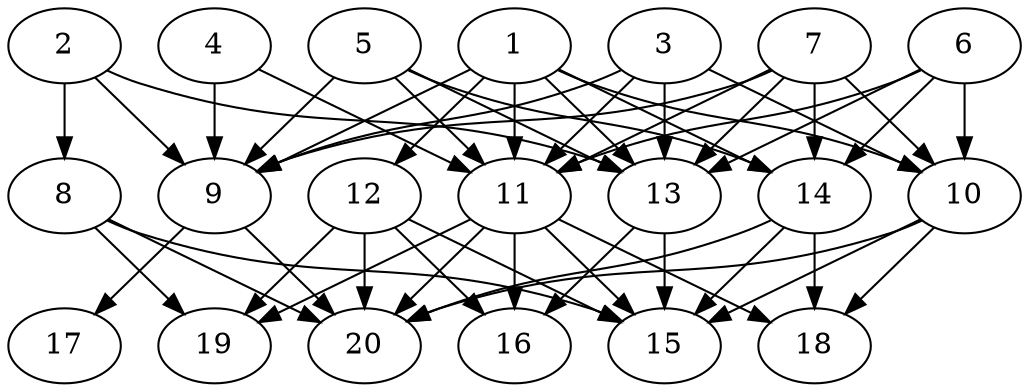 // DAG automatically generated by daggen at Thu Oct  3 13:58:43 2019
// ./daggen --dot -n 20 --ccr 0.4 --fat 0.7 --regular 0.9 --density 0.9 --mindata 5242880 --maxdata 52428800 
digraph G {
  1 [size="66856960", alpha="0.13", expect_size="26742784"] 
  1 -> 9 [size ="26742784"]
  1 -> 10 [size ="26742784"]
  1 -> 11 [size ="26742784"]
  1 -> 12 [size ="26742784"]
  1 -> 13 [size ="26742784"]
  1 -> 14 [size ="26742784"]
  2 [size="33730560", alpha="0.07", expect_size="13492224"] 
  2 -> 8 [size ="13492224"]
  2 -> 9 [size ="13492224"]
  2 -> 13 [size ="13492224"]
  3 [size="99289600", alpha="0.09", expect_size="39715840"] 
  3 -> 9 [size ="39715840"]
  3 -> 10 [size ="39715840"]
  3 -> 11 [size ="39715840"]
  3 -> 13 [size ="39715840"]
  4 [size="33669120", alpha="0.17", expect_size="13467648"] 
  4 -> 9 [size ="13467648"]
  4 -> 11 [size ="13467648"]
  5 [size="73674240", alpha="0.20", expect_size="29469696"] 
  5 -> 9 [size ="29469696"]
  5 -> 11 [size ="29469696"]
  5 -> 13 [size ="29469696"]
  5 -> 14 [size ="29469696"]
  6 [size="91031040", alpha="0.08", expect_size="36412416"] 
  6 -> 10 [size ="36412416"]
  6 -> 11 [size ="36412416"]
  6 -> 13 [size ="36412416"]
  6 -> 14 [size ="36412416"]
  7 [size="31708160", alpha="0.03", expect_size="12683264"] 
  7 -> 9 [size ="12683264"]
  7 -> 10 [size ="12683264"]
  7 -> 11 [size ="12683264"]
  7 -> 13 [size ="12683264"]
  7 -> 14 [size ="12683264"]
  8 [size="17689600", alpha="0.01", expect_size="7075840"] 
  8 -> 15 [size ="7075840"]
  8 -> 19 [size ="7075840"]
  8 -> 20 [size ="7075840"]
  9 [size="88465920", alpha="0.16", expect_size="35386368"] 
  9 -> 17 [size ="35386368"]
  9 -> 20 [size ="35386368"]
  10 [size="47528960", alpha="0.02", expect_size="19011584"] 
  10 -> 15 [size ="19011584"]
  10 -> 18 [size ="19011584"]
  10 -> 20 [size ="19011584"]
  11 [size="113914880", alpha="0.10", expect_size="45565952"] 
  11 -> 15 [size ="45565952"]
  11 -> 16 [size ="45565952"]
  11 -> 18 [size ="45565952"]
  11 -> 19 [size ="45565952"]
  11 -> 20 [size ="45565952"]
  12 [size="72289280", alpha="0.07", expect_size="28915712"] 
  12 -> 15 [size ="28915712"]
  12 -> 16 [size ="28915712"]
  12 -> 19 [size ="28915712"]
  12 -> 20 [size ="28915712"]
  13 [size="115898880", alpha="0.12", expect_size="46359552"] 
  13 -> 15 [size ="46359552"]
  13 -> 16 [size ="46359552"]
  14 [size="49251840", alpha="0.15", expect_size="19700736"] 
  14 -> 15 [size ="19700736"]
  14 -> 18 [size ="19700736"]
  14 -> 20 [size ="19700736"]
  15 [size="31662080", alpha="0.00", expect_size="12664832"] 
  16 [size="29432320", alpha="0.16", expect_size="11772928"] 
  17 [size="78520320", alpha="0.13", expect_size="31408128"] 
  18 [size="97221120", alpha="0.14", expect_size="38888448"] 
  19 [size="105625600", alpha="0.13", expect_size="42250240"] 
  20 [size="83576320", alpha="0.01", expect_size="33430528"] 
}
